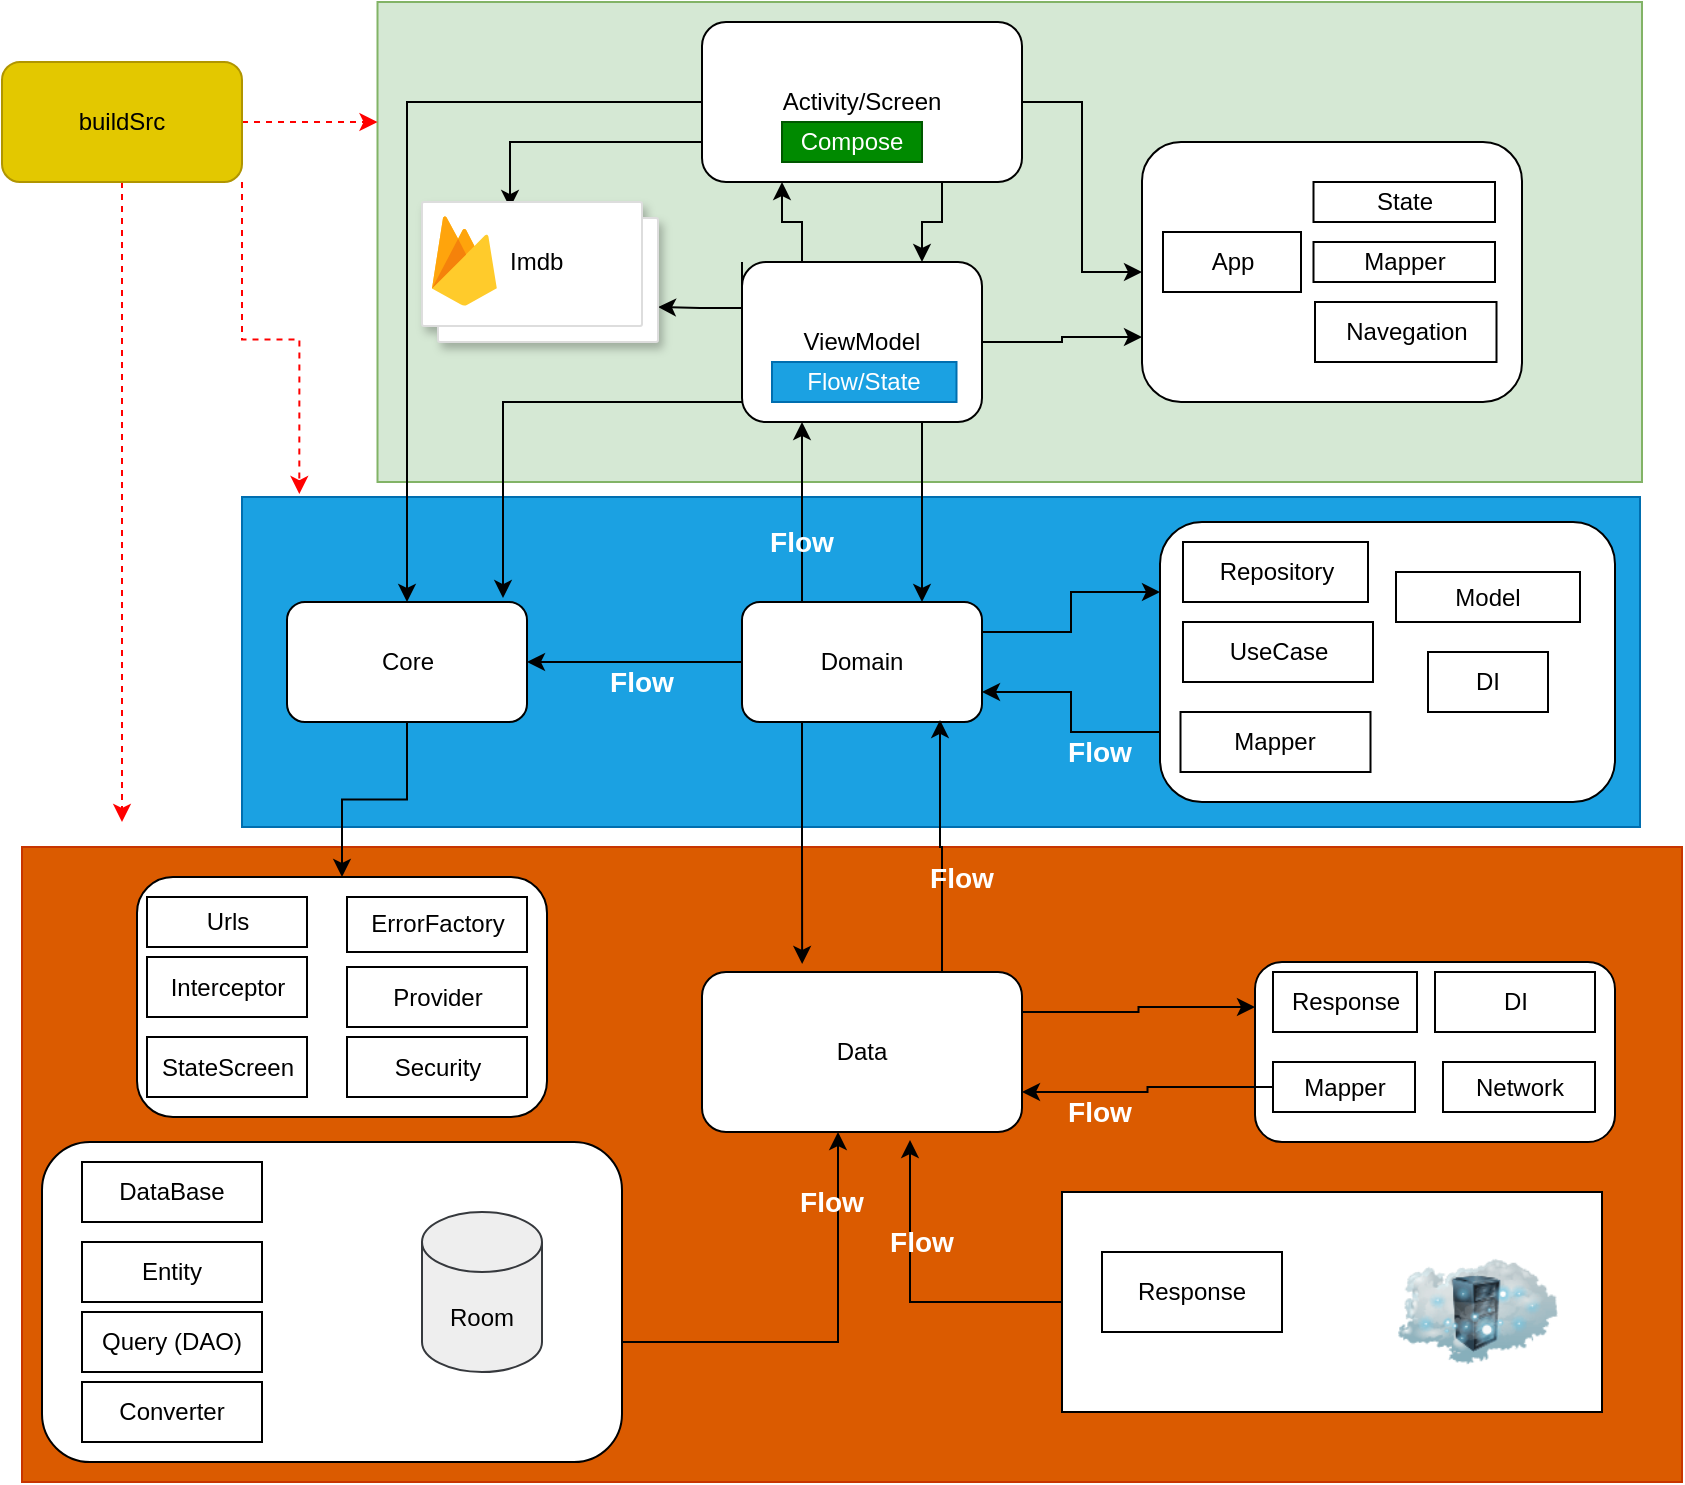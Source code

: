 <mxfile version="21.1.1" type="github">
  <diagram name="Page-1" id="SnpOKYaOga8Zz95fMb79">
    <mxGraphModel dx="1434" dy="714" grid="1" gridSize="10" guides="1" tooltips="1" connect="1" arrows="1" fold="1" page="1" pageScale="1" pageWidth="850" pageHeight="1100" math="0" shadow="0">
      <root>
        <mxCell id="0" />
        <mxCell id="1" parent="0" />
        <mxCell id="HrMAnOmM2nn3nkN1Qt7s-80" value="" style="rounded=0;whiteSpace=wrap;html=1;fillColor=#DB5B00;fontColor=#000000;strokeColor=#C73500;" vertex="1" parent="1">
          <mxGeometry x="20" y="432.5" width="830" height="317.5" as="geometry" />
        </mxCell>
        <mxCell id="HrMAnOmM2nn3nkN1Qt7s-79" value="" style="rounded=0;whiteSpace=wrap;html=1;fillColor=#1ba1e2;fontColor=#ffffff;strokeColor=#006EAF;" vertex="1" parent="1">
          <mxGeometry x="130" y="257.5" width="699" height="165" as="geometry" />
        </mxCell>
        <mxCell id="HrMAnOmM2nn3nkN1Qt7s-78" value="" style="rounded=0;whiteSpace=wrap;html=1;fillColor=#d5e8d4;strokeColor=#82b366;fillStyle=auto;" vertex="1" parent="1">
          <mxGeometry x="197.75" y="10" width="632.25" height="240" as="geometry" />
        </mxCell>
        <mxCell id="HrMAnOmM2nn3nkN1Qt7s-43" style="edgeStyle=orthogonalEdgeStyle;rounded=0;orthogonalLoop=1;jettySize=auto;html=1;exitX=0.75;exitY=1;exitDx=0;exitDy=0;entryX=0.75;entryY=0;entryDx=0;entryDy=0;" edge="1" parent="1" source="HrMAnOmM2nn3nkN1Qt7s-1" target="HrMAnOmM2nn3nkN1Qt7s-2">
          <mxGeometry relative="1" as="geometry" />
        </mxCell>
        <mxCell id="HrMAnOmM2nn3nkN1Qt7s-55" style="edgeStyle=orthogonalEdgeStyle;rounded=0;orthogonalLoop=1;jettySize=auto;html=1;exitX=0;exitY=0.5;exitDx=0;exitDy=0;entryX=0.5;entryY=0;entryDx=0;entryDy=0;" edge="1" parent="1" source="HrMAnOmM2nn3nkN1Qt7s-1" target="HrMAnOmM2nn3nkN1Qt7s-5">
          <mxGeometry relative="1" as="geometry" />
        </mxCell>
        <mxCell id="HrMAnOmM2nn3nkN1Qt7s-117" style="edgeStyle=orthogonalEdgeStyle;rounded=0;orthogonalLoop=1;jettySize=auto;html=1;exitX=0;exitY=0.75;exitDx=0;exitDy=0;entryX=0.373;entryY=0.043;entryDx=0;entryDy=0;entryPerimeter=0;" edge="1" parent="1" source="HrMAnOmM2nn3nkN1Qt7s-1" target="HrMAnOmM2nn3nkN1Qt7s-11">
          <mxGeometry relative="1" as="geometry" />
        </mxCell>
        <mxCell id="HrMAnOmM2nn3nkN1Qt7s-126" value="" style="edgeStyle=orthogonalEdgeStyle;rounded=0;orthogonalLoop=1;jettySize=auto;html=1;" edge="1" parent="1" source="HrMAnOmM2nn3nkN1Qt7s-1" target="HrMAnOmM2nn3nkN1Qt7s-118">
          <mxGeometry relative="1" as="geometry" />
        </mxCell>
        <mxCell id="HrMAnOmM2nn3nkN1Qt7s-1" value="Activity/Screen" style="rounded=1;whiteSpace=wrap;html=1;" vertex="1" parent="1">
          <mxGeometry x="360" y="20" width="160" height="80" as="geometry" />
        </mxCell>
        <mxCell id="HrMAnOmM2nn3nkN1Qt7s-32" style="edgeStyle=orthogonalEdgeStyle;rounded=0;orthogonalLoop=1;jettySize=auto;html=1;exitX=0.75;exitY=1;exitDx=0;exitDy=0;entryX=0.75;entryY=0;entryDx=0;entryDy=0;" edge="1" parent="1" source="HrMAnOmM2nn3nkN1Qt7s-2" target="HrMAnOmM2nn3nkN1Qt7s-3">
          <mxGeometry relative="1" as="geometry" />
        </mxCell>
        <mxCell id="HrMAnOmM2nn3nkN1Qt7s-42" style="edgeStyle=orthogonalEdgeStyle;rounded=0;orthogonalLoop=1;jettySize=auto;html=1;exitX=0.25;exitY=0;exitDx=0;exitDy=0;entryX=0.25;entryY=1;entryDx=0;entryDy=0;" edge="1" parent="1" source="HrMAnOmM2nn3nkN1Qt7s-2" target="HrMAnOmM2nn3nkN1Qt7s-1">
          <mxGeometry relative="1" as="geometry" />
        </mxCell>
        <mxCell id="HrMAnOmM2nn3nkN1Qt7s-52" style="edgeStyle=orthogonalEdgeStyle;rounded=0;orthogonalLoop=1;jettySize=auto;html=1;entryX=0.9;entryY=-0.033;entryDx=0;entryDy=0;entryPerimeter=0;" edge="1" parent="1" source="HrMAnOmM2nn3nkN1Qt7s-2" target="HrMAnOmM2nn3nkN1Qt7s-5">
          <mxGeometry relative="1" as="geometry">
            <Array as="points">
              <mxPoint x="261" y="210" />
            </Array>
          </mxGeometry>
        </mxCell>
        <mxCell id="HrMAnOmM2nn3nkN1Qt7s-115" style="edgeStyle=orthogonalEdgeStyle;rounded=0;orthogonalLoop=1;jettySize=auto;html=1;exitX=0;exitY=0;exitDx=0;exitDy=0;entryX=1;entryY=0.75;entryDx=0;entryDy=0;" edge="1" parent="1" source="HrMAnOmM2nn3nkN1Qt7s-2" target="HrMAnOmM2nn3nkN1Qt7s-11">
          <mxGeometry relative="1" as="geometry">
            <Array as="points">
              <mxPoint x="380" y="163" />
              <mxPoint x="359" y="163" />
            </Array>
          </mxGeometry>
        </mxCell>
        <mxCell id="HrMAnOmM2nn3nkN1Qt7s-125" style="edgeStyle=orthogonalEdgeStyle;rounded=0;orthogonalLoop=1;jettySize=auto;html=1;exitX=1;exitY=0.5;exitDx=0;exitDy=0;entryX=0;entryY=0.75;entryDx=0;entryDy=0;" edge="1" parent="1" source="HrMAnOmM2nn3nkN1Qt7s-2" target="HrMAnOmM2nn3nkN1Qt7s-118">
          <mxGeometry relative="1" as="geometry" />
        </mxCell>
        <mxCell id="HrMAnOmM2nn3nkN1Qt7s-2" value="ViewModel" style="rounded=1;whiteSpace=wrap;html=1;" vertex="1" parent="1">
          <mxGeometry x="380" y="140" width="120" height="80" as="geometry" />
        </mxCell>
        <mxCell id="HrMAnOmM2nn3nkN1Qt7s-31" style="edgeStyle=orthogonalEdgeStyle;rounded=0;orthogonalLoop=1;jettySize=auto;html=1;exitX=0.25;exitY=0;exitDx=0;exitDy=0;entryX=0.25;entryY=1;entryDx=0;entryDy=0;" edge="1" parent="1" source="HrMAnOmM2nn3nkN1Qt7s-3" target="HrMAnOmM2nn3nkN1Qt7s-2">
          <mxGeometry relative="1" as="geometry" />
        </mxCell>
        <mxCell id="HrMAnOmM2nn3nkN1Qt7s-33" style="edgeStyle=orthogonalEdgeStyle;rounded=0;orthogonalLoop=1;jettySize=auto;html=1;exitX=0.25;exitY=1;exitDx=0;exitDy=0;entryX=0.313;entryY=-0.05;entryDx=0;entryDy=0;entryPerimeter=0;" edge="1" parent="1" source="HrMAnOmM2nn3nkN1Qt7s-3" target="HrMAnOmM2nn3nkN1Qt7s-4">
          <mxGeometry relative="1" as="geometry" />
        </mxCell>
        <mxCell id="HrMAnOmM2nn3nkN1Qt7s-57" style="edgeStyle=orthogonalEdgeStyle;rounded=0;orthogonalLoop=1;jettySize=auto;html=1;exitX=1;exitY=0.25;exitDx=0;exitDy=0;entryX=0;entryY=0.25;entryDx=0;entryDy=0;" edge="1" parent="1" source="HrMAnOmM2nn3nkN1Qt7s-3" target="HrMAnOmM2nn3nkN1Qt7s-36">
          <mxGeometry relative="1" as="geometry" />
        </mxCell>
        <mxCell id="HrMAnOmM2nn3nkN1Qt7s-107" style="edgeStyle=orthogonalEdgeStyle;rounded=0;orthogonalLoop=1;jettySize=auto;html=1;exitX=0;exitY=0.5;exitDx=0;exitDy=0;entryX=1;entryY=0.5;entryDx=0;entryDy=0;" edge="1" parent="1" source="HrMAnOmM2nn3nkN1Qt7s-3" target="HrMAnOmM2nn3nkN1Qt7s-5">
          <mxGeometry relative="1" as="geometry" />
        </mxCell>
        <mxCell id="HrMAnOmM2nn3nkN1Qt7s-3" value="Domain" style="rounded=1;whiteSpace=wrap;html=1;" vertex="1" parent="1">
          <mxGeometry x="380" y="310" width="120" height="60" as="geometry" />
        </mxCell>
        <mxCell id="HrMAnOmM2nn3nkN1Qt7s-92" style="edgeStyle=orthogonalEdgeStyle;rounded=0;orthogonalLoop=1;jettySize=auto;html=1;exitX=0.75;exitY=0;exitDx=0;exitDy=0;entryX=0.825;entryY=0.983;entryDx=0;entryDy=0;entryPerimeter=0;" edge="1" parent="1" source="HrMAnOmM2nn3nkN1Qt7s-4" target="HrMAnOmM2nn3nkN1Qt7s-3">
          <mxGeometry relative="1" as="geometry" />
        </mxCell>
        <mxCell id="HrMAnOmM2nn3nkN1Qt7s-94" style="edgeStyle=orthogonalEdgeStyle;rounded=0;orthogonalLoop=1;jettySize=auto;html=1;exitX=1;exitY=0.25;exitDx=0;exitDy=0;entryX=0;entryY=0.25;entryDx=0;entryDy=0;" edge="1" parent="1" source="HrMAnOmM2nn3nkN1Qt7s-4" target="HrMAnOmM2nn3nkN1Qt7s-71">
          <mxGeometry relative="1" as="geometry" />
        </mxCell>
        <mxCell id="HrMAnOmM2nn3nkN1Qt7s-4" value="Data" style="rounded=1;whiteSpace=wrap;html=1;" vertex="1" parent="1">
          <mxGeometry x="360" y="495" width="160" height="80" as="geometry" />
        </mxCell>
        <mxCell id="HrMAnOmM2nn3nkN1Qt7s-70" style="edgeStyle=orthogonalEdgeStyle;rounded=0;orthogonalLoop=1;jettySize=auto;html=1;entryX=0.5;entryY=0;entryDx=0;entryDy=0;" edge="1" parent="1" source="HrMAnOmM2nn3nkN1Qt7s-5" target="HrMAnOmM2nn3nkN1Qt7s-62">
          <mxGeometry relative="1" as="geometry" />
        </mxCell>
        <mxCell id="HrMAnOmM2nn3nkN1Qt7s-5" value="Core" style="rounded=1;whiteSpace=wrap;html=1;" vertex="1" parent="1">
          <mxGeometry x="152.5" y="310" width="120" height="60" as="geometry" />
        </mxCell>
        <mxCell id="HrMAnOmM2nn3nkN1Qt7s-110" style="edgeStyle=orthogonalEdgeStyle;rounded=0;orthogonalLoop=1;jettySize=auto;html=1;exitX=1;exitY=0.5;exitDx=0;exitDy=0;entryX=0;entryY=0.25;entryDx=0;entryDy=0;dashed=1;strokeColor=#FF0000;" edge="1" parent="1" source="HrMAnOmM2nn3nkN1Qt7s-6" target="HrMAnOmM2nn3nkN1Qt7s-78">
          <mxGeometry relative="1" as="geometry">
            <Array as="points">
              <mxPoint x="180" y="70" />
              <mxPoint x="180" y="70" />
            </Array>
          </mxGeometry>
        </mxCell>
        <mxCell id="HrMAnOmM2nn3nkN1Qt7s-111" style="edgeStyle=orthogonalEdgeStyle;rounded=0;orthogonalLoop=1;jettySize=auto;html=1;dashed=1;fillColor=#e51400;strokeColor=#FF0000;" edge="1" parent="1" source="HrMAnOmM2nn3nkN1Qt7s-6">
          <mxGeometry relative="1" as="geometry">
            <mxPoint x="70" y="420" as="targetPoint" />
          </mxGeometry>
        </mxCell>
        <mxCell id="HrMAnOmM2nn3nkN1Qt7s-112" style="edgeStyle=orthogonalEdgeStyle;rounded=0;orthogonalLoop=1;jettySize=auto;html=1;exitX=1;exitY=1;exitDx=0;exitDy=0;entryX=0.041;entryY=-0.009;entryDx=0;entryDy=0;entryPerimeter=0;dashed=1;fillColor=#e51400;strokeColor=#FF0000;" edge="1" parent="1" source="HrMAnOmM2nn3nkN1Qt7s-6" target="HrMAnOmM2nn3nkN1Qt7s-79">
          <mxGeometry relative="1" as="geometry" />
        </mxCell>
        <mxCell id="HrMAnOmM2nn3nkN1Qt7s-6" value="buildSrc" style="rounded=1;whiteSpace=wrap;html=1;fillColor=#e3c800;fontColor=#000000;strokeColor=#B09500;" vertex="1" parent="1">
          <mxGeometry x="10" y="40" width="120" height="60" as="geometry" />
        </mxCell>
        <mxCell id="HrMAnOmM2nn3nkN1Qt7s-26" style="edgeStyle=orthogonalEdgeStyle;rounded=0;orthogonalLoop=1;jettySize=auto;html=1;entryX=0.425;entryY=1;entryDx=0;entryDy=0;entryPerimeter=0;" edge="1" parent="1" source="HrMAnOmM2nn3nkN1Qt7s-7" target="HrMAnOmM2nn3nkN1Qt7s-4">
          <mxGeometry relative="1" as="geometry">
            <Array as="points">
              <mxPoint x="428" y="680" />
            </Array>
          </mxGeometry>
        </mxCell>
        <mxCell id="HrMAnOmM2nn3nkN1Qt7s-7" value="" style="rounded=1;whiteSpace=wrap;html=1;" vertex="1" parent="1">
          <mxGeometry x="30" y="580" width="290" height="160" as="geometry" />
        </mxCell>
        <mxCell id="HrMAnOmM2nn3nkN1Qt7s-11" value="" style="shape=mxgraph.gcp2.doubleRect;strokeColor=#dddddd;shadow=1;strokeWidth=1;" vertex="1" parent="1">
          <mxGeometry x="220" y="110" width="118" height="70" as="geometry" />
        </mxCell>
        <mxCell id="HrMAnOmM2nn3nkN1Qt7s-12" value="&lt;font color=&quot;#000000&quot;&gt;Imdb&lt;/font&gt;" style="sketch=0;dashed=0;connectable=0;html=1;fillColor=#5184F3;strokeColor=none;shape=mxgraph.gcp2.firebase;part=1;labelPosition=right;verticalLabelPosition=middle;align=left;verticalAlign=middle;spacingLeft=5;fontColor=#999999;fontSize=12;" vertex="1" parent="HrMAnOmM2nn3nkN1Qt7s-11">
          <mxGeometry width="32.4" height="45" relative="1" as="geometry">
            <mxPoint x="5" y="7" as="offset" />
          </mxGeometry>
        </mxCell>
        <mxCell id="HrMAnOmM2nn3nkN1Qt7s-28" style="edgeStyle=orthogonalEdgeStyle;rounded=0;orthogonalLoop=1;jettySize=auto;html=1;entryX=0.65;entryY=1.05;entryDx=0;entryDy=0;entryPerimeter=0;" edge="1" parent="1" source="HrMAnOmM2nn3nkN1Qt7s-14" target="HrMAnOmM2nn3nkN1Qt7s-4">
          <mxGeometry relative="1" as="geometry" />
        </mxCell>
        <mxCell id="HrMAnOmM2nn3nkN1Qt7s-14" value="" style="rounded=0;whiteSpace=wrap;html=1;" vertex="1" parent="1">
          <mxGeometry x="540" y="605" width="270" height="110" as="geometry" />
        </mxCell>
        <mxCell id="HrMAnOmM2nn3nkN1Qt7s-15" value="" style="image;html=1;image=img/lib/clip_art/networking/Cloud_Rack_128x128.png" vertex="1" parent="1">
          <mxGeometry x="708" y="625" width="80" height="80" as="geometry" />
        </mxCell>
        <mxCell id="HrMAnOmM2nn3nkN1Qt7s-16" value="Room" style="shape=cylinder3;whiteSpace=wrap;html=1;boundedLbl=1;backgroundOutline=1;size=15;fillColor=#eeeeee;strokeColor=#36393d;" vertex="1" parent="1">
          <mxGeometry x="220" y="615" width="60" height="80" as="geometry" />
        </mxCell>
        <mxCell id="HrMAnOmM2nn3nkN1Qt7s-17" value="Query (DAO)" style="rounded=0;whiteSpace=wrap;html=1;" vertex="1" parent="1">
          <mxGeometry x="50" y="665" width="90" height="30" as="geometry" />
        </mxCell>
        <mxCell id="HrMAnOmM2nn3nkN1Qt7s-18" value="Entity" style="rounded=0;whiteSpace=wrap;html=1;" vertex="1" parent="1">
          <mxGeometry x="50" y="630" width="90" height="30" as="geometry" />
        </mxCell>
        <mxCell id="HrMAnOmM2nn3nkN1Qt7s-19" value="DataBase" style="rounded=0;whiteSpace=wrap;html=1;" vertex="1" parent="1">
          <mxGeometry x="50" y="590" width="90" height="30" as="geometry" />
        </mxCell>
        <mxCell id="HrMAnOmM2nn3nkN1Qt7s-20" value="Converter" style="rounded=0;whiteSpace=wrap;html=1;" vertex="1" parent="1">
          <mxGeometry x="50" y="700" width="90" height="30" as="geometry" />
        </mxCell>
        <mxCell id="HrMAnOmM2nn3nkN1Qt7s-21" value="Response" style="rounded=0;whiteSpace=wrap;html=1;" vertex="1" parent="1">
          <mxGeometry x="560" y="635" width="90" height="40" as="geometry" />
        </mxCell>
        <mxCell id="HrMAnOmM2nn3nkN1Qt7s-104" style="edgeStyle=orthogonalEdgeStyle;rounded=0;orthogonalLoop=1;jettySize=auto;html=1;exitX=0;exitY=0.75;exitDx=0;exitDy=0;entryX=1;entryY=0.75;entryDx=0;entryDy=0;" edge="1" parent="1" source="HrMAnOmM2nn3nkN1Qt7s-36" target="HrMAnOmM2nn3nkN1Qt7s-3">
          <mxGeometry relative="1" as="geometry" />
        </mxCell>
        <mxCell id="HrMAnOmM2nn3nkN1Qt7s-36" value="" style="rounded=1;whiteSpace=wrap;html=1;" vertex="1" parent="1">
          <mxGeometry x="589" y="270" width="227.5" height="140" as="geometry" />
        </mxCell>
        <mxCell id="HrMAnOmM2nn3nkN1Qt7s-37" value="Repository" style="rounded=0;whiteSpace=wrap;html=1;" vertex="1" parent="1">
          <mxGeometry x="600.5" y="280" width="92.5" height="30" as="geometry" />
        </mxCell>
        <mxCell id="HrMAnOmM2nn3nkN1Qt7s-38" value="UseCase" style="rounded=0;whiteSpace=wrap;html=1;" vertex="1" parent="1">
          <mxGeometry x="600.5" y="320" width="95" height="30" as="geometry" />
        </mxCell>
        <mxCell id="HrMAnOmM2nn3nkN1Qt7s-56" value="Mapper" style="rounded=0;whiteSpace=wrap;html=1;" vertex="1" parent="1">
          <mxGeometry x="599.25" y="365" width="95" height="30" as="geometry" />
        </mxCell>
        <mxCell id="HrMAnOmM2nn3nkN1Qt7s-58" value="Model" style="rounded=0;whiteSpace=wrap;html=1;" vertex="1" parent="1">
          <mxGeometry x="707" y="295" width="92" height="25" as="geometry" />
        </mxCell>
        <mxCell id="HrMAnOmM2nn3nkN1Qt7s-59" value="DI" style="rounded=0;whiteSpace=wrap;html=1;" vertex="1" parent="1">
          <mxGeometry x="723" y="335" width="60" height="30" as="geometry" />
        </mxCell>
        <mxCell id="HrMAnOmM2nn3nkN1Qt7s-62" value="" style="rounded=1;whiteSpace=wrap;html=1;" vertex="1" parent="1">
          <mxGeometry x="77.5" y="447.5" width="205" height="120" as="geometry" />
        </mxCell>
        <mxCell id="HrMAnOmM2nn3nkN1Qt7s-63" value="Urls" style="rounded=0;whiteSpace=wrap;html=1;" vertex="1" parent="1">
          <mxGeometry x="82.5" y="457.5" width="80" height="25" as="geometry" />
        </mxCell>
        <mxCell id="HrMAnOmM2nn3nkN1Qt7s-64" value="Interceptor" style="rounded=0;whiteSpace=wrap;html=1;" vertex="1" parent="1">
          <mxGeometry x="82.5" y="487.5" width="80" height="30" as="geometry" />
        </mxCell>
        <mxCell id="HrMAnOmM2nn3nkN1Qt7s-65" value="ErrorFactory" style="rounded=0;whiteSpace=wrap;html=1;" vertex="1" parent="1">
          <mxGeometry x="182.5" y="457.5" width="90" height="27.5" as="geometry" />
        </mxCell>
        <mxCell id="HrMAnOmM2nn3nkN1Qt7s-66" value="StateScreen" style="rounded=0;whiteSpace=wrap;html=1;" vertex="1" parent="1">
          <mxGeometry x="82.5" y="527.5" width="80" height="30" as="geometry" />
        </mxCell>
        <mxCell id="HrMAnOmM2nn3nkN1Qt7s-67" value="Provider" style="rounded=0;whiteSpace=wrap;html=1;" vertex="1" parent="1">
          <mxGeometry x="182.5" y="492.5" width="90" height="30" as="geometry" />
        </mxCell>
        <mxCell id="HrMAnOmM2nn3nkN1Qt7s-69" value="Security" style="rounded=0;whiteSpace=wrap;html=1;" vertex="1" parent="1">
          <mxGeometry x="182.5" y="527.5" width="90" height="30" as="geometry" />
        </mxCell>
        <mxCell id="HrMAnOmM2nn3nkN1Qt7s-71" value="" style="rounded=1;whiteSpace=wrap;html=1;" vertex="1" parent="1">
          <mxGeometry x="636.5" y="490" width="180" height="90" as="geometry" />
        </mxCell>
        <mxCell id="HrMAnOmM2nn3nkN1Qt7s-72" value="Response" style="rounded=0;whiteSpace=wrap;html=1;" vertex="1" parent="1">
          <mxGeometry x="645.5" y="495" width="72" height="30" as="geometry" />
        </mxCell>
        <mxCell id="HrMAnOmM2nn3nkN1Qt7s-96" style="edgeStyle=orthogonalEdgeStyle;rounded=0;orthogonalLoop=1;jettySize=auto;html=1;entryX=1;entryY=0.75;entryDx=0;entryDy=0;" edge="1" parent="1" source="HrMAnOmM2nn3nkN1Qt7s-73" target="HrMAnOmM2nn3nkN1Qt7s-4">
          <mxGeometry relative="1" as="geometry" />
        </mxCell>
        <mxCell id="HrMAnOmM2nn3nkN1Qt7s-73" value="Mapper" style="rounded=0;whiteSpace=wrap;html=1;" vertex="1" parent="1">
          <mxGeometry x="645.5" y="540" width="71" height="25" as="geometry" />
        </mxCell>
        <mxCell id="HrMAnOmM2nn3nkN1Qt7s-74" value="DI" style="rounded=0;whiteSpace=wrap;html=1;" vertex="1" parent="1">
          <mxGeometry x="726.5" y="495" width="80" height="30" as="geometry" />
        </mxCell>
        <mxCell id="HrMAnOmM2nn3nkN1Qt7s-75" value="Network" style="rounded=0;whiteSpace=wrap;html=1;" vertex="1" parent="1">
          <mxGeometry x="730.5" y="540" width="76" height="25" as="geometry" />
        </mxCell>
        <mxCell id="HrMAnOmM2nn3nkN1Qt7s-81" value="&lt;h3&gt;&lt;font color=&quot;#ffffff&quot;&gt;Flow&lt;/font&gt;&lt;/h3&gt;" style="text;html=1;strokeColor=none;fillColor=none;align=center;verticalAlign=middle;whiteSpace=wrap;rounded=0;" vertex="1" parent="1">
          <mxGeometry x="395" y="595" width="60" height="30" as="geometry" />
        </mxCell>
        <mxCell id="HrMAnOmM2nn3nkN1Qt7s-90" value="&lt;h3&gt;&lt;font color=&quot;#ffffff&quot;&gt;Flow&lt;/font&gt;&lt;/h3&gt;" style="text;html=1;strokeColor=none;fillColor=none;align=center;verticalAlign=middle;whiteSpace=wrap;rounded=0;" vertex="1" parent="1">
          <mxGeometry x="440" y="615" width="60" height="30" as="geometry" />
        </mxCell>
        <mxCell id="HrMAnOmM2nn3nkN1Qt7s-93" value="&lt;h3&gt;&lt;font color=&quot;#ffffff&quot;&gt;Flow&lt;/font&gt;&lt;/h3&gt;" style="text;html=1;strokeColor=none;fillColor=none;align=center;verticalAlign=middle;whiteSpace=wrap;rounded=0;" vertex="1" parent="1">
          <mxGeometry x="460" y="432.5" width="60" height="30" as="geometry" />
        </mxCell>
        <mxCell id="HrMAnOmM2nn3nkN1Qt7s-97" value="&lt;h3&gt;&lt;font color=&quot;#ffffff&quot;&gt;Flow&lt;/font&gt;&lt;/h3&gt;" style="text;html=1;strokeColor=none;fillColor=none;align=center;verticalAlign=middle;whiteSpace=wrap;rounded=0;" vertex="1" parent="1">
          <mxGeometry x="529" y="550" width="60" height="30" as="geometry" />
        </mxCell>
        <mxCell id="HrMAnOmM2nn3nkN1Qt7s-98" value="Compose" style="rounded=0;whiteSpace=wrap;html=1;fillColor=#008a00;fontColor=#ffffff;strokeColor=#005700;" vertex="1" parent="1">
          <mxGeometry x="400" y="70" width="70" height="20" as="geometry" />
        </mxCell>
        <mxCell id="HrMAnOmM2nn3nkN1Qt7s-99" value="&lt;h3&gt;&lt;font color=&quot;#ffffff&quot;&gt;Flow&lt;/font&gt;&lt;/h3&gt;" style="text;html=1;strokeColor=none;fillColor=none;align=center;verticalAlign=middle;whiteSpace=wrap;rounded=0;" vertex="1" parent="1">
          <mxGeometry x="380" y="265" width="60" height="30" as="geometry" />
        </mxCell>
        <mxCell id="HrMAnOmM2nn3nkN1Qt7s-105" value="&lt;h3&gt;&lt;font color=&quot;#ffffff&quot;&gt;Flow&lt;/font&gt;&lt;/h3&gt;" style="text;html=1;strokeColor=none;fillColor=none;align=center;verticalAlign=middle;whiteSpace=wrap;rounded=0;" vertex="1" parent="1">
          <mxGeometry x="529" y="370" width="60" height="30" as="geometry" />
        </mxCell>
        <mxCell id="HrMAnOmM2nn3nkN1Qt7s-106" value="Flow/State" style="rounded=0;whiteSpace=wrap;html=1;fillColor=#1ba1e2;fontColor=#ffffff;strokeColor=#006EAF;" vertex="1" parent="1">
          <mxGeometry x="395" y="190" width="92.25" height="20" as="geometry" />
        </mxCell>
        <mxCell id="HrMAnOmM2nn3nkN1Qt7s-108" value="&lt;h3&gt;&lt;font color=&quot;#ffffff&quot;&gt;Flow&lt;/font&gt;&lt;/h3&gt;" style="text;html=1;strokeColor=none;fillColor=none;align=center;verticalAlign=middle;whiteSpace=wrap;rounded=0;" vertex="1" parent="1">
          <mxGeometry x="300" y="335" width="60" height="30" as="geometry" />
        </mxCell>
        <mxCell id="HrMAnOmM2nn3nkN1Qt7s-118" value="" style="rounded=1;whiteSpace=wrap;html=1;" vertex="1" parent="1">
          <mxGeometry x="580" y="80" width="190" height="130" as="geometry" />
        </mxCell>
        <mxCell id="HrMAnOmM2nn3nkN1Qt7s-119" value="State" style="rounded=0;whiteSpace=wrap;html=1;" vertex="1" parent="1">
          <mxGeometry x="665.75" y="100" width="90.75" height="20" as="geometry" />
        </mxCell>
        <mxCell id="HrMAnOmM2nn3nkN1Qt7s-120" value="Mapper" style="rounded=0;whiteSpace=wrap;html=1;" vertex="1" parent="1">
          <mxGeometry x="665.75" y="130" width="90.75" height="20" as="geometry" />
        </mxCell>
        <mxCell id="HrMAnOmM2nn3nkN1Qt7s-121" value="Navegation" style="rounded=0;whiteSpace=wrap;html=1;" vertex="1" parent="1">
          <mxGeometry x="666.5" y="160" width="90.75" height="30" as="geometry" />
        </mxCell>
        <mxCell id="HrMAnOmM2nn3nkN1Qt7s-122" value="App" style="rounded=0;whiteSpace=wrap;html=1;" vertex="1" parent="1">
          <mxGeometry x="590.5" y="125" width="69" height="30" as="geometry" />
        </mxCell>
      </root>
    </mxGraphModel>
  </diagram>
</mxfile>
